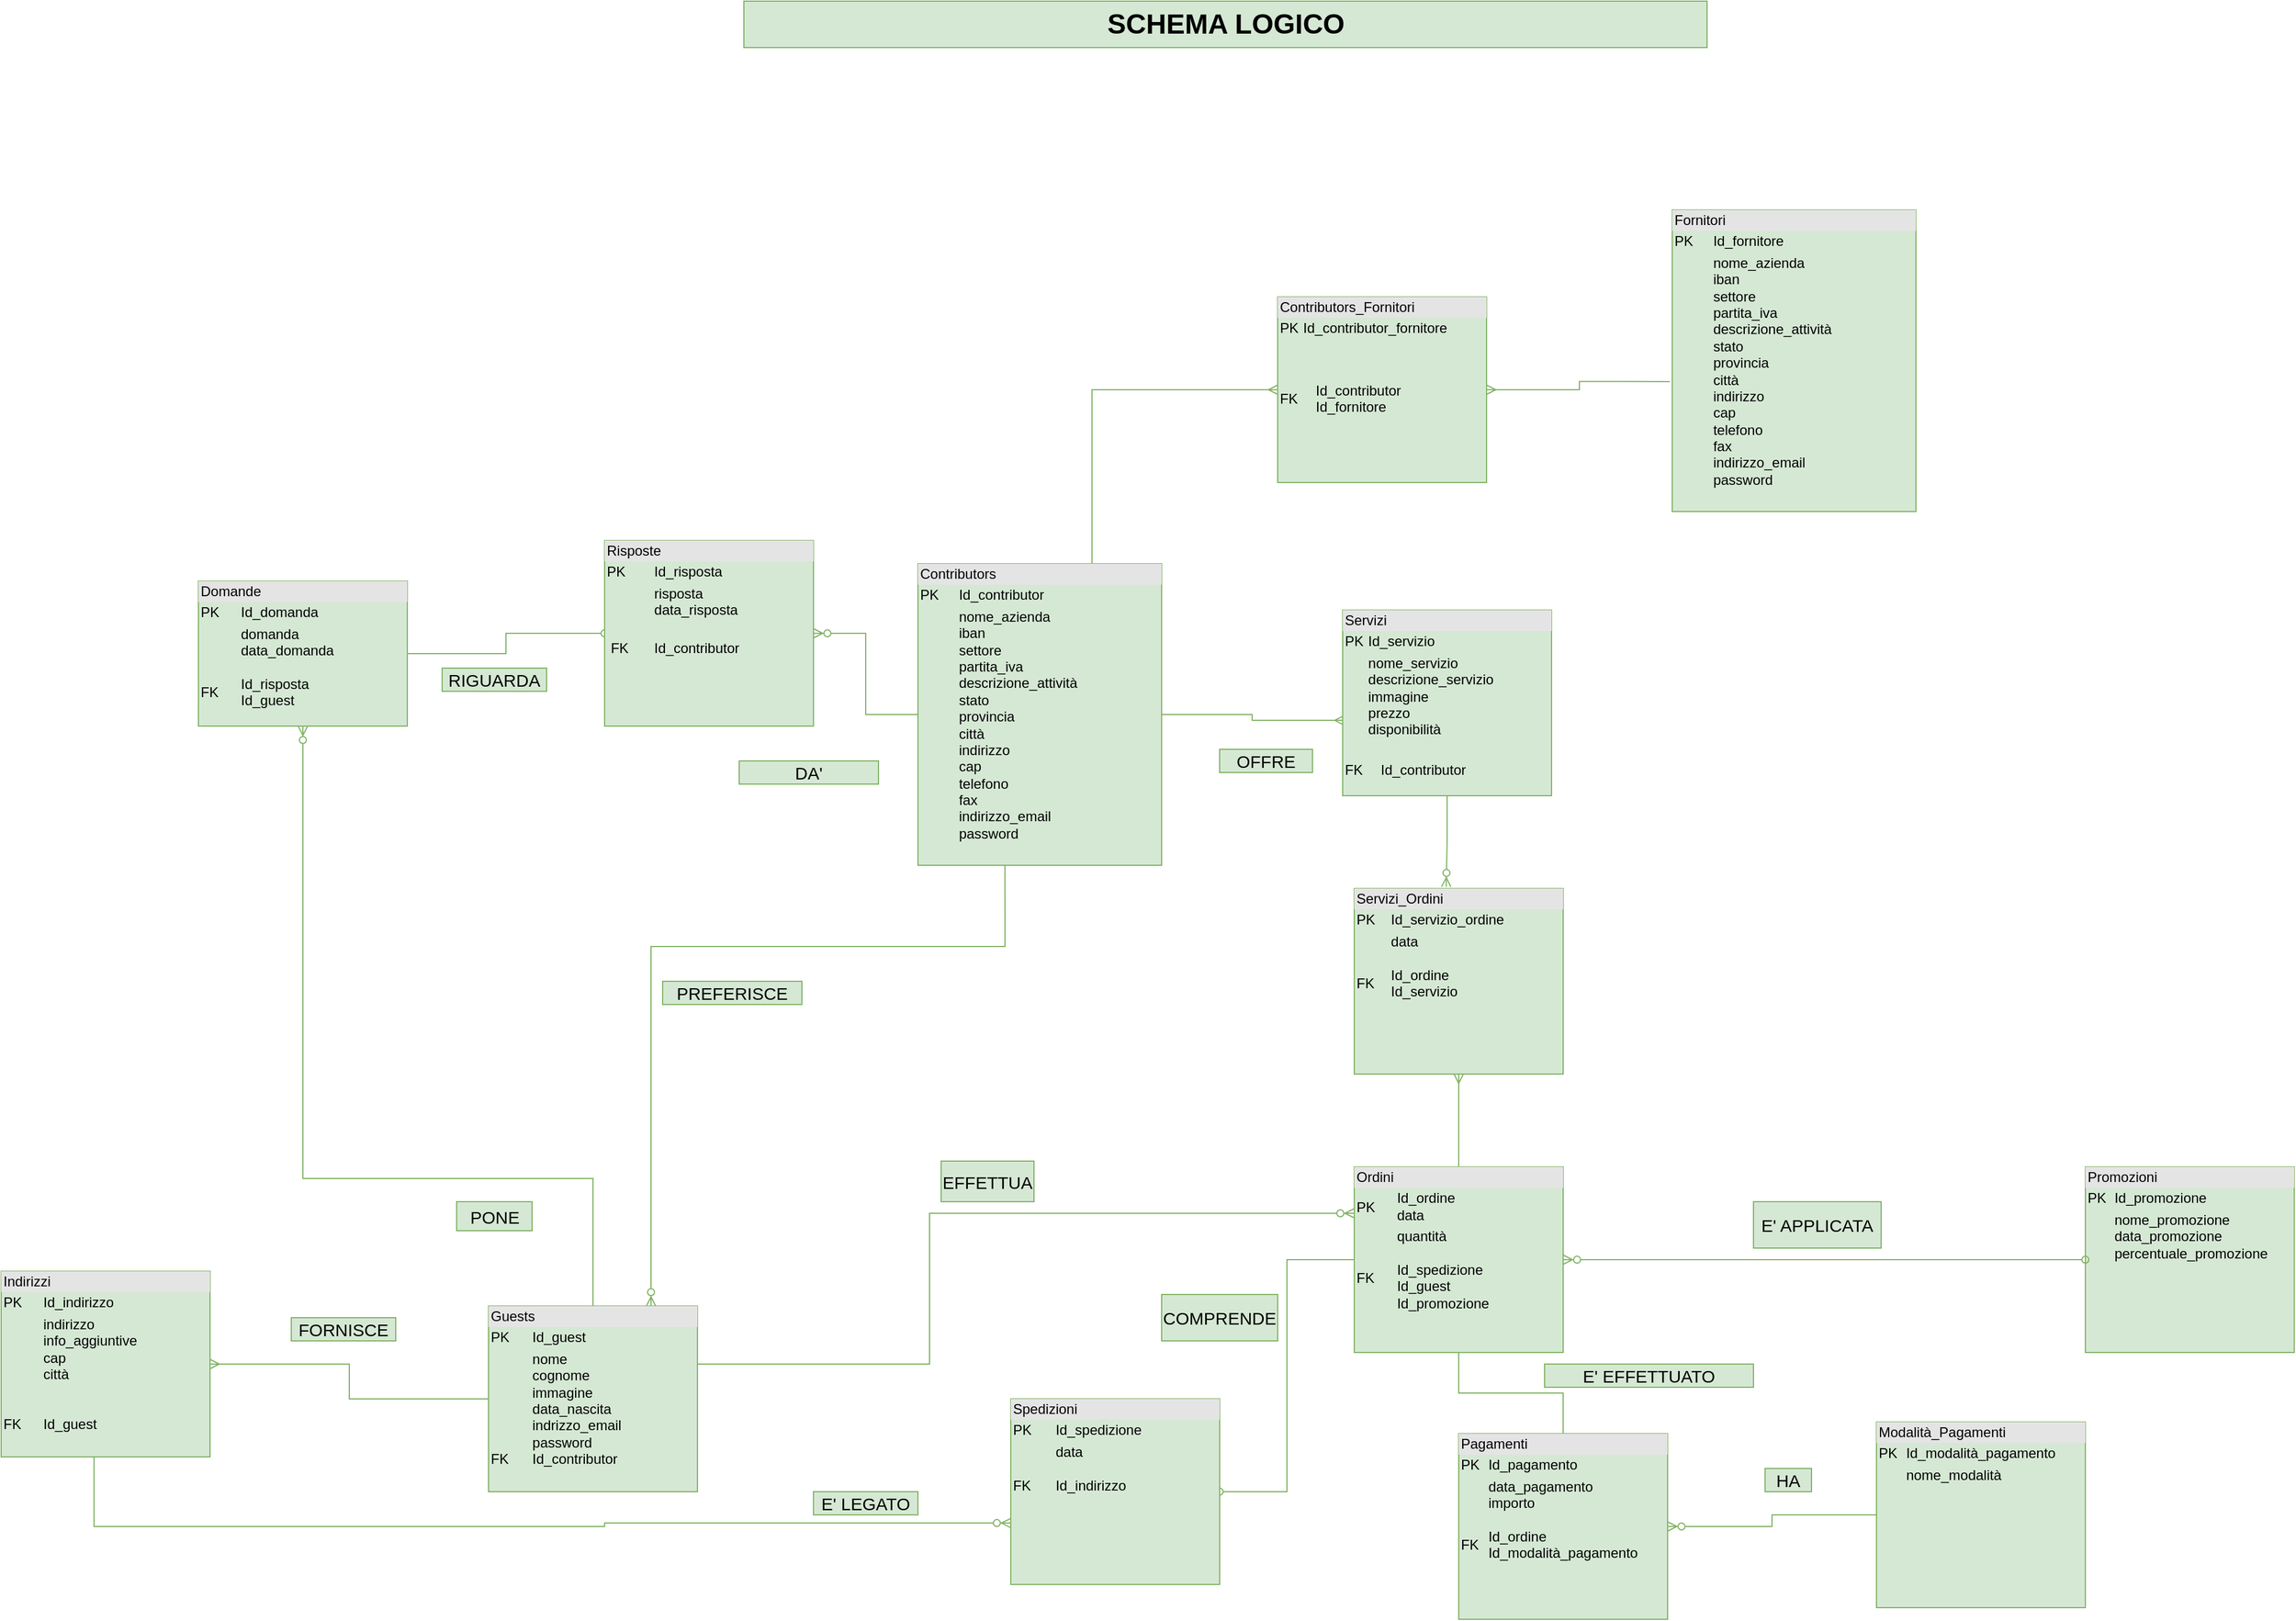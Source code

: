 <mxfile version="14.6.13" type="github">
  <diagram id="g6IiTkrhObTsg7WS-nIB" name="Page-1">
    <mxGraphModel dx="1113" dy="722" grid="1" gridSize="10" guides="1" tooltips="1" connect="1" arrows="1" fold="1" page="1" pageScale="1" pageWidth="4681" pageHeight="3300" math="0" shadow="0">
      <root>
        <mxCell id="0" />
        <mxCell id="1" parent="0" />
        <mxCell id="ecW4fC8Upqcy7Yiyt_hk-1" style="edgeStyle=orthogonalEdgeStyle;rounded=0;orthogonalLoop=1;jettySize=auto;html=1;entryX=0.006;entryY=0.594;entryDx=0;entryDy=0;entryPerimeter=0;endArrow=ERmany;endFill=0;startArrow=none;startFill=0;fillColor=#d5e8d4;strokeColor=#82b366;" parent="1" source="ecW4fC8Upqcy7Yiyt_hk-2" target="ecW4fC8Upqcy7Yiyt_hk-8" edge="1">
          <mxGeometry relative="1" as="geometry" />
        </mxCell>
        <mxCell id="ecW4fC8Upqcy7Yiyt_hk-57" style="edgeStyle=orthogonalEdgeStyle;rounded=0;orthogonalLoop=1;jettySize=auto;html=1;entryX=0;entryY=0.5;entryDx=0;entryDy=0;startArrow=none;startFill=0;endArrow=ERmany;endFill=0;fillColor=#d5e8d4;strokeColor=#82b366;" parent="1" source="ecW4fC8Upqcy7Yiyt_hk-2" target="ecW4fC8Upqcy7Yiyt_hk-56" edge="1">
          <mxGeometry relative="1" as="geometry">
            <Array as="points">
              <mxPoint x="2400" y="695" />
            </Array>
          </mxGeometry>
        </mxCell>
        <mxCell id="ecW4fC8Upqcy7Yiyt_hk-2" value="&lt;div style=&quot;box-sizing: border-box ; width: 100% ; background: #e4e4e4 ; padding: 2px&quot;&gt;Contributors&lt;/div&gt;&lt;table style=&quot;width: 100% ; font-size: 1em&quot; cellpadding=&quot;2&quot; cellspacing=&quot;0&quot;&gt;&lt;tbody&gt;&lt;tr&gt;&lt;td&gt;PK&lt;/td&gt;&lt;td&gt;Id_contributor&lt;br&gt;&lt;/td&gt;&lt;/tr&gt;&lt;tr&gt;&lt;td&gt;&lt;br&gt;&lt;br&gt;&lt;br&gt;&lt;br&gt;&lt;br&gt;&lt;br&gt;&lt;br&gt;&lt;br&gt;&lt;br&gt;&lt;br&gt;&lt;br&gt;&lt;/td&gt;&lt;td&gt;nome_azienda&lt;br&gt;iban&lt;br&gt;settore&lt;br&gt;partita_iva&lt;br&gt;descrizione_attività&lt;br&gt;stato&lt;br&gt;provincia&lt;br&gt;città&lt;br&gt;indirizzo&lt;br&gt;cap&lt;br&gt;telefono&lt;br&gt;fax&lt;br&gt;indirizzo_email&lt;br&gt;password&lt;br&gt;&lt;br&gt;&lt;br&gt;&lt;br&gt;&lt;br&gt;&lt;/td&gt;&lt;/tr&gt;&lt;tr&gt;&lt;td&gt;&amp;nbsp;&lt;/td&gt;&lt;td&gt;&lt;br&gt;&lt;/td&gt;&lt;/tr&gt;&lt;/tbody&gt;&lt;/table&gt;" style="verticalAlign=top;align=left;overflow=fill;html=1;fillColor=#d5e8d4;strokeColor=#82b366;" parent="1" vertex="1">
          <mxGeometry x="2250" y="845" width="210" height="260" as="geometry" />
        </mxCell>
        <mxCell id="ecW4fC8Upqcy7Yiyt_hk-3" style="edgeStyle=orthogonalEdgeStyle;rounded=0;orthogonalLoop=1;jettySize=auto;html=1;startArrow=none;startFill=0;endArrow=ERzeroToMany;endFill=1;fillColor=#d5e8d4;strokeColor=#82b366;" parent="1" source="ecW4fC8Upqcy7Yiyt_hk-6" target="ecW4fC8Upqcy7Yiyt_hk-7" edge="1">
          <mxGeometry relative="1" as="geometry">
            <Array as="points">
              <mxPoint x="1970" y="1375" />
              <mxPoint x="1720" y="1375" />
            </Array>
          </mxGeometry>
        </mxCell>
        <mxCell id="ecW4fC8Upqcy7Yiyt_hk-4" style="edgeStyle=orthogonalEdgeStyle;rounded=0;orthogonalLoop=1;jettySize=auto;html=1;entryX=1;entryY=0.5;entryDx=0;entryDy=0;startArrow=none;startFill=0;endArrow=ERmany;endFill=0;fillColor=#d5e8d4;strokeColor=#82b366;" parent="1" source="ecW4fC8Upqcy7Yiyt_hk-6" target="ecW4fC8Upqcy7Yiyt_hk-21" edge="1">
          <mxGeometry relative="1" as="geometry" />
        </mxCell>
        <mxCell id="ecW4fC8Upqcy7Yiyt_hk-5" style="edgeStyle=orthogonalEdgeStyle;rounded=0;orthogonalLoop=1;jettySize=auto;html=1;entryX=0;entryY=0.25;entryDx=0;entryDy=0;startArrow=none;startFill=0;fillColor=#d5e8d4;strokeColor=#82b366;endArrow=ERzeroToMany;endFill=1;exitX=1;exitY=0.5;exitDx=0;exitDy=0;" parent="1" source="ecW4fC8Upqcy7Yiyt_hk-6" target="ecW4fC8Upqcy7Yiyt_hk-16" edge="1">
          <mxGeometry relative="1" as="geometry">
            <Array as="points">
              <mxPoint x="2260" y="1535" />
              <mxPoint x="2260" y="1405" />
            </Array>
          </mxGeometry>
        </mxCell>
        <mxCell id="ecW4fC8Upqcy7Yiyt_hk-59" style="edgeStyle=orthogonalEdgeStyle;rounded=0;orthogonalLoop=1;jettySize=auto;html=1;entryX=0.357;entryY=0.999;entryDx=0;entryDy=0;entryPerimeter=0;startArrow=ERzeroToMany;startFill=1;endArrow=none;endFill=0;fillColor=#d5e8d4;strokeColor=#82b366;" parent="1" source="ecW4fC8Upqcy7Yiyt_hk-6" target="ecW4fC8Upqcy7Yiyt_hk-2" edge="1">
          <mxGeometry relative="1" as="geometry">
            <Array as="points">
              <mxPoint x="2020" y="1175" />
              <mxPoint x="2325" y="1175" />
            </Array>
          </mxGeometry>
        </mxCell>
        <mxCell id="ecW4fC8Upqcy7Yiyt_hk-6" value="&lt;div style=&quot;box-sizing: border-box ; width: 100% ; background: #e4e4e4 ; padding: 2px&quot;&gt;Guests&lt;/div&gt;&lt;table style=&quot;width: 100% ; font-size: 1em&quot; cellpadding=&quot;2&quot; cellspacing=&quot;0&quot;&gt;&lt;tbody&gt;&lt;tr&gt;&lt;td&gt;PK&lt;/td&gt;&lt;td&gt;Id_guest&lt;br&gt;&lt;/td&gt;&lt;/tr&gt;&lt;tr&gt;&lt;td&gt;&lt;br&gt;&lt;br&gt;&lt;br&gt;FK&lt;/td&gt;&lt;td&gt;nome&lt;br&gt;cognome&lt;br&gt;immagine&lt;br&gt;data_nascita&lt;br&gt;indrizzo_email&lt;br&gt;password&lt;br&gt;Id_contributor&lt;br&gt;&lt;br&gt;&lt;br&gt;&lt;br&gt;&lt;/td&gt;&lt;/tr&gt;&lt;tr&gt;&lt;td&gt;&amp;nbsp;&lt;/td&gt;&lt;td&gt;&lt;br&gt;&lt;/td&gt;&lt;/tr&gt;&lt;/tbody&gt;&lt;/table&gt;" style="verticalAlign=top;align=left;overflow=fill;html=1;fillColor=#d5e8d4;strokeColor=#82b366;" parent="1" vertex="1">
          <mxGeometry x="1880" y="1485" width="180" height="160" as="geometry" />
        </mxCell>
        <mxCell id="ecW4fC8Upqcy7Yiyt_hk-7" value="&lt;div style=&quot;box-sizing: border-box ; width: 100% ; background: #e4e4e4 ; padding: 2px&quot;&gt;Domande&lt;/div&gt;&lt;table style=&quot;width: 100% ; font-size: 1em&quot; cellpadding=&quot;2&quot; cellspacing=&quot;0&quot;&gt;&lt;tbody&gt;&lt;tr&gt;&lt;td&gt;PK&lt;/td&gt;&lt;td&gt;Id_domanda&lt;br&gt;&lt;/td&gt;&lt;/tr&gt;&lt;tr&gt;&lt;td&gt;&lt;br&gt;&lt;br&gt;&lt;br&gt;FK&lt;/td&gt;&lt;td&gt;domanda&lt;br&gt;data_domanda&lt;br&gt;&lt;br&gt;Id_risposta&lt;br&gt;Id_guest&lt;/td&gt;&lt;/tr&gt;&lt;tr&gt;&lt;td&gt;&amp;nbsp;&lt;/td&gt;&lt;td&gt;&lt;br&gt;&lt;/td&gt;&lt;/tr&gt;&lt;/tbody&gt;&lt;/table&gt;" style="verticalAlign=top;align=left;overflow=fill;html=1;fillColor=#d5e8d4;strokeColor=#82b366;" parent="1" vertex="1">
          <mxGeometry x="1630" y="860" width="180" height="125" as="geometry" />
        </mxCell>
        <mxCell id="ecW4fC8Upqcy7Yiyt_hk-39" style="edgeStyle=orthogonalEdgeStyle;rounded=0;orthogonalLoop=1;jettySize=auto;html=1;entryX=0.44;entryY=-0.009;entryDx=0;entryDy=0;entryPerimeter=0;endArrow=ERzeroToMany;endFill=1;fillColor=#d5e8d4;strokeColor=#82b366;" parent="1" source="ecW4fC8Upqcy7Yiyt_hk-8" target="ecW4fC8Upqcy7Yiyt_hk-37" edge="1">
          <mxGeometry relative="1" as="geometry" />
        </mxCell>
        <mxCell id="ecW4fC8Upqcy7Yiyt_hk-8" value="&lt;div style=&quot;box-sizing: border-box ; width: 100% ; background: #e4e4e4 ; padding: 2px&quot;&gt;Servizi&lt;/div&gt;&lt;table style=&quot;width: 100% ; font-size: 1em&quot; cellpadding=&quot;2&quot; cellspacing=&quot;0&quot;&gt;&lt;tbody&gt;&lt;tr&gt;&lt;td&gt;PK&lt;/td&gt;&lt;td&gt;Id_servizio&lt;br&gt;&lt;/td&gt;&lt;/tr&gt;&lt;tr&gt;&lt;td&gt;&lt;br&gt;&lt;/td&gt;&lt;td&gt;nome_servizio&lt;br&gt;descrizione_servizio&lt;br&gt;immagine&lt;br&gt;prezzo&lt;br&gt;disponibilità&lt;br&gt;&lt;br&gt;&lt;/td&gt;&lt;/tr&gt;&lt;tr&gt;&lt;td&gt;FK&lt;br&gt;&lt;br&gt;&lt;/td&gt;&lt;td&gt;&lt;table cellpadding=&quot;2&quot; cellspacing=&quot;0&quot; style=&quot;font-size: 1em ; width: 180px&quot;&gt;&lt;tbody&gt;&lt;tr&gt;&lt;td&gt;&lt;/td&gt;&lt;td&gt;Id_contributor&lt;/td&gt;&lt;/tr&gt;&lt;/tbody&gt;&lt;/table&gt;&lt;br&gt;&lt;/td&gt;&lt;/tr&gt;&lt;/tbody&gt;&lt;/table&gt;" style="verticalAlign=top;align=left;overflow=fill;html=1;fillColor=#d5e8d4;strokeColor=#82b366;" parent="1" vertex="1">
          <mxGeometry x="2616" y="885" width="180" height="160" as="geometry" />
        </mxCell>
        <mxCell id="ecW4fC8Upqcy7Yiyt_hk-9" value="&lt;div style=&quot;box-sizing: border-box ; width: 100% ; background: #e4e4e4 ; padding: 2px&quot;&gt;Promozioni&lt;/div&gt;&lt;table style=&quot;width: 100% ; font-size: 1em&quot; cellpadding=&quot;2&quot; cellspacing=&quot;0&quot;&gt;&lt;tbody&gt;&lt;tr&gt;&lt;td&gt;PK&lt;/td&gt;&lt;td&gt;Id_promozione&lt;br&gt;&lt;/td&gt;&lt;/tr&gt;&lt;tr&gt;&lt;td&gt;&lt;br&gt;&lt;br&gt;&lt;br&gt;&lt;br&gt;&lt;/td&gt;&lt;td&gt;nome_promozione&lt;br&gt;data_promozione&lt;br&gt;percentuale_promozione&lt;br&gt;&lt;br&gt;&lt;br&gt;&lt;/td&gt;&lt;/tr&gt;&lt;tr&gt;&lt;td&gt;&amp;nbsp;&lt;/td&gt;&lt;td&gt;&lt;br&gt;&lt;/td&gt;&lt;/tr&gt;&lt;/tbody&gt;&lt;/table&gt;" style="verticalAlign=top;align=left;overflow=fill;html=1;fillColor=#d5e8d4;strokeColor=#82b366;" parent="1" vertex="1">
          <mxGeometry x="3256" y="1365" width="180" height="160" as="geometry" />
        </mxCell>
        <mxCell id="ecW4fC8Upqcy7Yiyt_hk-10" style="edgeStyle=orthogonalEdgeStyle;rounded=0;orthogonalLoop=1;jettySize=auto;html=1;entryX=1;entryY=0.5;entryDx=0;entryDy=0;startArrow=oval;startFill=0;endArrow=none;endFill=0;fillColor=#d5e8d4;strokeColor=#82b366;" parent="1" source="ecW4fC8Upqcy7Yiyt_hk-12" target="ecW4fC8Upqcy7Yiyt_hk-7" edge="1">
          <mxGeometry relative="1" as="geometry" />
        </mxCell>
        <mxCell id="ecW4fC8Upqcy7Yiyt_hk-11" style="edgeStyle=orthogonalEdgeStyle;rounded=0;orthogonalLoop=1;jettySize=auto;html=1;entryX=0;entryY=0.5;entryDx=0;entryDy=0;startArrow=ERzeroToMany;startFill=1;endArrow=none;endFill=0;fillColor=#d5e8d4;strokeColor=#82b366;" parent="1" source="ecW4fC8Upqcy7Yiyt_hk-12" target="ecW4fC8Upqcy7Yiyt_hk-2" edge="1">
          <mxGeometry relative="1" as="geometry" />
        </mxCell>
        <mxCell id="ecW4fC8Upqcy7Yiyt_hk-12" value="&lt;div style=&quot;box-sizing: border-box ; width: 100% ; background: #e4e4e4 ; padding: 2px&quot;&gt;Risposte&lt;/div&gt;&lt;table style=&quot;width: 100% ; font-size: 1em&quot; cellpadding=&quot;2&quot; cellspacing=&quot;0&quot;&gt;&lt;tbody&gt;&lt;tr&gt;&lt;td&gt;PK&lt;/td&gt;&lt;td&gt;Id_risposta&lt;br&gt;&lt;/td&gt;&lt;/tr&gt;&lt;tr&gt;&lt;td&gt;&lt;br&gt;&lt;br&gt;&lt;/td&gt;&lt;td&gt;risposta&lt;br&gt;data_risposta&lt;br&gt;&lt;br&gt;&lt;/td&gt;&lt;/tr&gt;&lt;tr&gt;&lt;td&gt;&amp;nbsp;FK&lt;/td&gt;&lt;td&gt;Id_contributor&lt;/td&gt;&lt;/tr&gt;&lt;/tbody&gt;&lt;/table&gt;" style="verticalAlign=top;align=left;overflow=fill;html=1;fillColor=#d5e8d4;strokeColor=#82b366;" parent="1" vertex="1">
          <mxGeometry x="1980" y="825" width="180" height="160" as="geometry" />
        </mxCell>
        <mxCell id="ecW4fC8Upqcy7Yiyt_hk-13" style="edgeStyle=orthogonalEdgeStyle;rounded=0;orthogonalLoop=1;jettySize=auto;html=1;entryX=0;entryY=0.5;entryDx=0;entryDy=0;startArrow=ERzeroToMany;startFill=1;endArrow=oval;endFill=0;fillColor=#d5e8d4;strokeColor=#82b366;" parent="1" source="ecW4fC8Upqcy7Yiyt_hk-16" target="ecW4fC8Upqcy7Yiyt_hk-9" edge="1">
          <mxGeometry relative="1" as="geometry" />
        </mxCell>
        <mxCell id="ecW4fC8Upqcy7Yiyt_hk-14" style="edgeStyle=orthogonalEdgeStyle;rounded=0;orthogonalLoop=1;jettySize=auto;html=1;entryX=0.5;entryY=0;entryDx=0;entryDy=0;startArrow=none;startFill=0;endArrow=none;endFill=0;fillColor=#d5e8d4;strokeColor=#82b366;" parent="1" source="ecW4fC8Upqcy7Yiyt_hk-16" target="ecW4fC8Upqcy7Yiyt_hk-18" edge="1">
          <mxGeometry relative="1" as="geometry" />
        </mxCell>
        <mxCell id="ecW4fC8Upqcy7Yiyt_hk-38" style="edgeStyle=orthogonalEdgeStyle;rounded=0;orthogonalLoop=1;jettySize=auto;html=1;entryX=0.5;entryY=1;entryDx=0;entryDy=0;endArrow=ERmany;endFill=0;fillColor=#d5e8d4;strokeColor=#82b366;" parent="1" source="ecW4fC8Upqcy7Yiyt_hk-16" target="ecW4fC8Upqcy7Yiyt_hk-37" edge="1">
          <mxGeometry relative="1" as="geometry" />
        </mxCell>
        <mxCell id="ecW4fC8Upqcy7Yiyt_hk-16" value="&lt;div style=&quot;box-sizing: border-box ; width: 100% ; background: #e4e4e4 ; padding: 2px&quot;&gt;Ordini&lt;/div&gt;&lt;table style=&quot;width: 100% ; font-size: 1em&quot; cellpadding=&quot;2&quot; cellspacing=&quot;0&quot;&gt;&lt;tbody&gt;&lt;tr&gt;&lt;td&gt;PK&lt;/td&gt;&lt;td&gt;Id_ordine&lt;br&gt;data&lt;/td&gt;&lt;/tr&gt;&lt;tr&gt;&lt;td&gt;&lt;br&gt;FK&lt;/td&gt;&lt;td&gt;quantità&lt;br&gt;&lt;br&gt;Id_spedizione&lt;br&gt;Id_guest&lt;br&gt;Id_promozione&lt;/td&gt;&lt;/tr&gt;&lt;tr&gt;&lt;td&gt;&amp;nbsp;&lt;/td&gt;&lt;td&gt;&lt;br&gt;&lt;/td&gt;&lt;/tr&gt;&lt;/tbody&gt;&lt;/table&gt;" style="verticalAlign=top;align=left;overflow=fill;html=1;fillColor=#d5e8d4;strokeColor=#82b366;" parent="1" vertex="1">
          <mxGeometry x="2626" y="1365" width="180" height="160" as="geometry" />
        </mxCell>
        <mxCell id="ecW4fC8Upqcy7Yiyt_hk-17" style="edgeStyle=orthogonalEdgeStyle;rounded=0;orthogonalLoop=1;jettySize=auto;html=1;entryX=0;entryY=0.5;entryDx=0;entryDy=0;startArrow=ERzeroToMany;startFill=1;endArrow=none;endFill=0;fillColor=#d5e8d4;strokeColor=#82b366;" parent="1" source="ecW4fC8Upqcy7Yiyt_hk-18" target="ecW4fC8Upqcy7Yiyt_hk-19" edge="1">
          <mxGeometry relative="1" as="geometry" />
        </mxCell>
        <mxCell id="ecW4fC8Upqcy7Yiyt_hk-18" value="&lt;div style=&quot;box-sizing: border-box ; width: 100% ; background: #e4e4e4 ; padding: 2px&quot;&gt;Pagamenti&lt;/div&gt;&lt;table style=&quot;width: 100% ; font-size: 1em&quot; cellpadding=&quot;2&quot; cellspacing=&quot;0&quot;&gt;&lt;tbody&gt;&lt;tr&gt;&lt;td&gt;PK&lt;/td&gt;&lt;td&gt;Id_pagamento&lt;br&gt;&lt;/td&gt;&lt;/tr&gt;&lt;tr&gt;&lt;td&gt;&lt;br&gt;&lt;br&gt;FK&lt;/td&gt;&lt;td&gt;data_pagamento&lt;br&gt;importo&lt;br&gt;&lt;br&gt;Id_ordine&lt;br&gt;Id_modalità_pagamento&lt;br&gt;&lt;br&gt;&lt;/td&gt;&lt;/tr&gt;&lt;tr&gt;&lt;td&gt;&amp;nbsp;&lt;/td&gt;&lt;td&gt;&lt;br&gt;&lt;/td&gt;&lt;/tr&gt;&lt;/tbody&gt;&lt;/table&gt;" style="verticalAlign=top;align=left;overflow=fill;html=1;fillColor=#d5e8d4;strokeColor=#82b366;" parent="1" vertex="1">
          <mxGeometry x="2716" y="1595" width="180" height="160" as="geometry" />
        </mxCell>
        <mxCell id="ecW4fC8Upqcy7Yiyt_hk-19" value="&lt;div style=&quot;box-sizing: border-box ; width: 100% ; background: #e4e4e4 ; padding: 2px&quot;&gt;Modalità_Pagamenti&lt;/div&gt;&lt;table style=&quot;width: 100% ; font-size: 1em&quot; cellpadding=&quot;2&quot; cellspacing=&quot;0&quot;&gt;&lt;tbody&gt;&lt;tr&gt;&lt;td&gt;PK&lt;/td&gt;&lt;td&gt;Id_modalità_pagamento&lt;br&gt;&lt;/td&gt;&lt;/tr&gt;&lt;tr&gt;&lt;td&gt;&lt;br&gt;&lt;/td&gt;&lt;td&gt;nome_modalità&lt;br&gt;&lt;br&gt;&lt;br&gt;&lt;/td&gt;&lt;/tr&gt;&lt;tr&gt;&lt;td&gt;&amp;nbsp;&lt;/td&gt;&lt;td&gt;&lt;br&gt;&lt;/td&gt;&lt;/tr&gt;&lt;/tbody&gt;&lt;/table&gt;" style="verticalAlign=top;align=left;overflow=fill;html=1;fillColor=#d5e8d4;strokeColor=#82b366;" parent="1" vertex="1">
          <mxGeometry x="3076" y="1585" width="180" height="160" as="geometry" />
        </mxCell>
        <mxCell id="ecW4fC8Upqcy7Yiyt_hk-20" style="edgeStyle=orthogonalEdgeStyle;rounded=0;orthogonalLoop=1;jettySize=auto;html=1;entryX=0;entryY=0.669;entryDx=0;entryDy=0;entryPerimeter=0;startArrow=none;startFill=0;endArrow=ERzeroToMany;endFill=1;fillColor=#d5e8d4;strokeColor=#82b366;" parent="1" source="ecW4fC8Upqcy7Yiyt_hk-21" target="ecW4fC8Upqcy7Yiyt_hk-23" edge="1">
          <mxGeometry relative="1" as="geometry">
            <Array as="points">
              <mxPoint x="1540" y="1675" />
              <mxPoint x="1980" y="1675" />
              <mxPoint x="1980" y="1672" />
            </Array>
          </mxGeometry>
        </mxCell>
        <mxCell id="ecW4fC8Upqcy7Yiyt_hk-21" value="&lt;div style=&quot;box-sizing: border-box ; width: 100% ; background: #e4e4e4 ; padding: 2px&quot;&gt;Indirizzi&lt;/div&gt;&lt;table style=&quot;width: 100% ; font-size: 1em&quot; cellpadding=&quot;2&quot; cellspacing=&quot;0&quot;&gt;&lt;tbody&gt;&lt;tr&gt;&lt;td&gt;PK&lt;/td&gt;&lt;td&gt;Id_indirizzo&lt;br&gt;&lt;/td&gt;&lt;/tr&gt;&lt;tr&gt;&lt;td&gt;&lt;br&gt;&lt;br&gt;&lt;br&gt;&lt;br&gt;FK&lt;br&gt;&lt;br&gt;&lt;br&gt;&lt;/td&gt;&lt;td&gt;indirizzo&lt;br&gt;info_aggiuntive&lt;br&gt;cap&lt;br&gt;città&lt;br&gt;&lt;br&gt;&lt;br&gt;Id_guest&lt;br&gt;&lt;br&gt;&lt;br&gt;&lt;br&gt;&lt;br&gt;&lt;/td&gt;&lt;/tr&gt;&lt;tr&gt;&lt;td&gt;&amp;nbsp;&lt;/td&gt;&lt;td&gt;&lt;br&gt;&lt;/td&gt;&lt;/tr&gt;&lt;/tbody&gt;&lt;/table&gt;" style="verticalAlign=top;align=left;overflow=fill;html=1;fillColor=#d5e8d4;strokeColor=#82b366;" parent="1" vertex="1">
          <mxGeometry x="1460" y="1455" width="180" height="160" as="geometry" />
        </mxCell>
        <mxCell id="ecW4fC8Upqcy7Yiyt_hk-22" style="edgeStyle=orthogonalEdgeStyle;rounded=0;orthogonalLoop=1;jettySize=auto;html=1;entryX=0;entryY=0.5;entryDx=0;entryDy=0;startArrow=oval;startFill=0;endArrow=none;endFill=0;fillColor=#d5e8d4;strokeColor=#82b366;" parent="1" source="ecW4fC8Upqcy7Yiyt_hk-23" target="ecW4fC8Upqcy7Yiyt_hk-16" edge="1">
          <mxGeometry relative="1" as="geometry" />
        </mxCell>
        <mxCell id="ecW4fC8Upqcy7Yiyt_hk-23" value="&lt;div style=&quot;box-sizing: border-box ; width: 100% ; background: #e4e4e4 ; padding: 2px&quot;&gt;Spedizioni&lt;/div&gt;&lt;table style=&quot;width: 100% ; font-size: 1em&quot; cellpadding=&quot;2&quot; cellspacing=&quot;0&quot;&gt;&lt;tbody&gt;&lt;tr&gt;&lt;td&gt;PK&lt;/td&gt;&lt;td&gt;Id_spedizione&lt;br&gt;&lt;/td&gt;&lt;/tr&gt;&lt;tr&gt;&lt;td&gt;&lt;br&gt;FK&lt;/td&gt;&lt;td&gt;data&lt;br&gt;&lt;br&gt;Id_indirizzo&lt;br&gt;&lt;br&gt;&lt;/td&gt;&lt;/tr&gt;&lt;tr&gt;&lt;td&gt;&amp;nbsp;&lt;/td&gt;&lt;td&gt;&lt;br&gt;&lt;/td&gt;&lt;/tr&gt;&lt;/tbody&gt;&lt;/table&gt;" style="verticalAlign=top;align=left;overflow=fill;html=1;fillColor=#d5e8d4;strokeColor=#82b366;" parent="1" vertex="1">
          <mxGeometry x="2330" y="1565" width="180" height="160" as="geometry" />
        </mxCell>
        <mxCell id="ecW4fC8Upqcy7Yiyt_hk-36" value="SCHEMA LOGICO" style="text;html=1;fontSize=24;fontStyle=1;verticalAlign=middle;align=center;rounded=0;sketch=0;fillColor=#d5e8d4;strokeColor=#82b366;" parent="1" vertex="1">
          <mxGeometry x="2100" y="360" width="830" height="40" as="geometry" />
        </mxCell>
        <mxCell id="ecW4fC8Upqcy7Yiyt_hk-37" value="&lt;div style=&quot;box-sizing: border-box ; width: 100% ; background: #e4e4e4 ; padding: 2px&quot;&gt;Servizi_Ordini&lt;/div&gt;&lt;table style=&quot;width: 100% ; font-size: 1em&quot; cellpadding=&quot;2&quot; cellspacing=&quot;0&quot;&gt;&lt;tbody&gt;&lt;tr&gt;&lt;td&gt;PK&lt;/td&gt;&lt;td&gt;Id_servizio_ordine&lt;br&gt;&lt;/td&gt;&lt;/tr&gt;&lt;tr&gt;&lt;td&gt;&lt;br&gt;FK&lt;/td&gt;&lt;td&gt;data&lt;br&gt;&lt;br&gt;Id_ordine&lt;br&gt;Id_servizio&lt;br&gt;&lt;br&gt;&lt;/td&gt;&lt;/tr&gt;&lt;tr&gt;&lt;td&gt;&amp;nbsp;&lt;/td&gt;&lt;td&gt;&lt;br&gt;&lt;/td&gt;&lt;/tr&gt;&lt;/tbody&gt;&lt;/table&gt;" style="verticalAlign=top;align=left;overflow=fill;html=1;fillColor=#d5e8d4;strokeColor=#82b366;" parent="1" vertex="1">
          <mxGeometry x="2626" y="1125" width="180" height="160" as="geometry" />
        </mxCell>
        <mxCell id="ecW4fC8Upqcy7Yiyt_hk-41" value="&lt;span style=&quot;font-size: 15px&quot;&gt;RIGUARDA&lt;/span&gt;" style="text;html=1;align=center;verticalAlign=middle;whiteSpace=wrap;rounded=0;fillColor=#d5e8d4;strokeColor=#82b366;" parent="1" vertex="1">
          <mxGeometry x="1840" y="935" width="90" height="20" as="geometry" />
        </mxCell>
        <mxCell id="ecW4fC8Upqcy7Yiyt_hk-42" value="&lt;span style=&quot;font-size: 15px&quot;&gt;PONE&lt;/span&gt;" style="text;html=1;align=center;verticalAlign=middle;whiteSpace=wrap;rounded=0;fillColor=#d5e8d4;strokeColor=#82b366;" parent="1" vertex="1">
          <mxGeometry x="1852.5" y="1395" width="65" height="25" as="geometry" />
        </mxCell>
        <mxCell id="ecW4fC8Upqcy7Yiyt_hk-43" value="&lt;span style=&quot;font-size: 15px&quot;&gt;FORNISCE&lt;/span&gt;" style="text;html=1;align=center;verticalAlign=middle;whiteSpace=wrap;rounded=0;fillColor=#d5e8d4;strokeColor=#82b366;" parent="1" vertex="1">
          <mxGeometry x="1710" y="1495" width="90" height="20" as="geometry" />
        </mxCell>
        <mxCell id="ecW4fC8Upqcy7Yiyt_hk-44" value="&lt;span style=&quot;font-size: 15px&quot;&gt;E&#39; LEGATO&lt;/span&gt;" style="text;html=1;align=center;verticalAlign=middle;whiteSpace=wrap;rounded=0;fillColor=#d5e8d4;strokeColor=#82b366;" parent="1" vertex="1">
          <mxGeometry x="2160" y="1645" width="90" height="20" as="geometry" />
        </mxCell>
        <mxCell id="ecW4fC8Upqcy7Yiyt_hk-45" value="&lt;span style=&quot;font-size: 15px&quot;&gt;EFFETTUA&lt;/span&gt;" style="text;html=1;align=center;verticalAlign=middle;whiteSpace=wrap;rounded=0;fillColor=#d5e8d4;strokeColor=#82b366;" parent="1" vertex="1">
          <mxGeometry x="2270" y="1360" width="80" height="35" as="geometry" />
        </mxCell>
        <mxCell id="ecW4fC8Upqcy7Yiyt_hk-47" value="&lt;span style=&quot;font-size: 15px&quot;&gt;OFFRE&lt;/span&gt;" style="text;html=1;align=center;verticalAlign=middle;whiteSpace=wrap;rounded=0;fillColor=#d5e8d4;strokeColor=#82b366;" parent="1" vertex="1">
          <mxGeometry x="2510" y="1005" width="80" height="20" as="geometry" />
        </mxCell>
        <mxCell id="ecW4fC8Upqcy7Yiyt_hk-48" value="&lt;span style=&quot;font-size: 15px&quot;&gt;COMPRENDE&lt;br&gt;&lt;/span&gt;" style="text;html=1;align=center;verticalAlign=middle;whiteSpace=wrap;rounded=0;fillColor=#d5e8d4;strokeColor=#82b366;" parent="1" vertex="1">
          <mxGeometry x="2460" y="1475" width="100" height="40" as="geometry" />
        </mxCell>
        <mxCell id="ecW4fC8Upqcy7Yiyt_hk-49" value="&lt;span style=&quot;font-size: 15px&quot;&gt;E&#39; EFFETTUATO&lt;/span&gt;" style="text;html=1;align=center;verticalAlign=middle;whiteSpace=wrap;rounded=0;fillColor=#d5e8d4;strokeColor=#82b366;" parent="1" vertex="1">
          <mxGeometry x="2790" y="1535" width="180" height="20" as="geometry" />
        </mxCell>
        <mxCell id="ecW4fC8Upqcy7Yiyt_hk-50" value="&lt;span style=&quot;font-size: 15px&quot;&gt;E&#39; APPLICATA&lt;br&gt;&lt;/span&gt;" style="text;html=1;align=center;verticalAlign=middle;whiteSpace=wrap;rounded=0;fillColor=#d5e8d4;strokeColor=#82b366;" parent="1" vertex="1">
          <mxGeometry x="2970" y="1395" width="110" height="40" as="geometry" />
        </mxCell>
        <mxCell id="ecW4fC8Upqcy7Yiyt_hk-51" value="&lt;font style=&quot;font-size: 15px&quot;&gt;HA&lt;/font&gt;" style="text;html=1;align=center;verticalAlign=middle;whiteSpace=wrap;rounded=0;fillColor=#d5e8d4;strokeColor=#82b366;" parent="1" vertex="1">
          <mxGeometry x="2980" y="1625" width="40" height="20" as="geometry" />
        </mxCell>
        <mxCell id="ecW4fC8Upqcy7Yiyt_hk-52" value="&lt;span style=&quot;font-size: 15px&quot;&gt;DA&#39;&lt;/span&gt;" style="text;html=1;align=center;verticalAlign=middle;whiteSpace=wrap;rounded=0;fillColor=#d5e8d4;strokeColor=#82b366;" parent="1" vertex="1">
          <mxGeometry x="2096" y="1015" width="120" height="20" as="geometry" />
        </mxCell>
        <mxCell id="ecW4fC8Upqcy7Yiyt_hk-54" value="&lt;div style=&quot;box-sizing: border-box ; width: 100% ; background: #e4e4e4 ; padding: 2px&quot;&gt;Fornitori&lt;/div&gt;&lt;table style=&quot;width: 100% ; font-size: 1em&quot; cellpadding=&quot;2&quot; cellspacing=&quot;0&quot;&gt;&lt;tbody&gt;&lt;tr&gt;&lt;td&gt;PK&lt;/td&gt;&lt;td&gt;Id_fornitore&lt;br&gt;&lt;/td&gt;&lt;/tr&gt;&lt;tr&gt;&lt;td&gt;&lt;br&gt;&lt;br&gt;&lt;br&gt;&lt;br&gt;&lt;br&gt;&lt;br&gt;&lt;br&gt;&lt;br&gt;&lt;br&gt;&lt;br&gt;&lt;br&gt;&lt;/td&gt;&lt;td&gt;nome_azienda&lt;br&gt;iban&lt;br&gt;settore&lt;br&gt;partita_iva&lt;br&gt;descrizione_attività&lt;br&gt;stato&lt;br&gt;provincia&lt;br&gt;città&lt;br&gt;indirizzo&lt;br&gt;cap&lt;br&gt;telefono&lt;br&gt;fax&lt;br&gt;indirizzo_email&lt;br&gt;password&lt;br&gt;&lt;br&gt;&lt;br&gt;&lt;br&gt;&lt;br&gt;&lt;/td&gt;&lt;/tr&gt;&lt;tr&gt;&lt;td&gt;&amp;nbsp;&lt;/td&gt;&lt;td&gt;&lt;br&gt;&lt;/td&gt;&lt;/tr&gt;&lt;/tbody&gt;&lt;/table&gt;" style="verticalAlign=top;align=left;overflow=fill;html=1;fillColor=#d5e8d4;strokeColor=#82b366;" parent="1" vertex="1">
          <mxGeometry x="2900" y="540" width="210" height="260" as="geometry" />
        </mxCell>
        <mxCell id="ecW4fC8Upqcy7Yiyt_hk-58" style="edgeStyle=orthogonalEdgeStyle;rounded=0;orthogonalLoop=1;jettySize=auto;html=1;entryX=-0.01;entryY=0.569;entryDx=0;entryDy=0;entryPerimeter=0;startArrow=ERmany;startFill=0;endArrow=none;endFill=0;fillColor=#d5e8d4;strokeColor=#82b366;" parent="1" source="ecW4fC8Upqcy7Yiyt_hk-56" target="ecW4fC8Upqcy7Yiyt_hk-54" edge="1">
          <mxGeometry relative="1" as="geometry" />
        </mxCell>
        <mxCell id="ecW4fC8Upqcy7Yiyt_hk-56" value="&lt;div style=&quot;box-sizing: border-box ; width: 100% ; background: #e4e4e4 ; padding: 2px&quot;&gt;Contributors_Fornitori&lt;/div&gt;&lt;table style=&quot;width: 100% ; font-size: 1em&quot; cellpadding=&quot;2&quot; cellspacing=&quot;0&quot;&gt;&lt;tbody&gt;&lt;tr&gt;&lt;td&gt;PK&lt;/td&gt;&lt;td&gt;Id_contributor_fornitore&lt;/td&gt;&lt;/tr&gt;&lt;tr&gt;&lt;td&gt;&lt;/td&gt;&lt;td&gt;&lt;br&gt;&lt;br&gt;&lt;/td&gt;&lt;/tr&gt;&lt;tr&gt;&lt;td&gt;FK&lt;br&gt;&lt;br&gt;&lt;/td&gt;&lt;td&gt;&lt;table cellpadding=&quot;2&quot; cellspacing=&quot;0&quot; style=&quot;font-size: 1em ; width: 180px&quot;&gt;&lt;tbody&gt;&lt;tr&gt;&lt;td&gt;&lt;/td&gt;&lt;td&gt;Id_contributor&lt;br&gt;Id_fornitore&lt;/td&gt;&lt;/tr&gt;&lt;/tbody&gt;&lt;/table&gt;&lt;br&gt;&lt;/td&gt;&lt;/tr&gt;&lt;/tbody&gt;&lt;/table&gt;" style="verticalAlign=top;align=left;overflow=fill;html=1;fillColor=#d5e8d4;strokeColor=#82b366;" parent="1" vertex="1">
          <mxGeometry x="2560" y="615" width="180" height="160" as="geometry" />
        </mxCell>
        <mxCell id="ecW4fC8Upqcy7Yiyt_hk-60" value="&lt;span style=&quot;font-size: 15px&quot;&gt;PREFERISCE&lt;/span&gt;" style="text;html=1;align=center;verticalAlign=middle;whiteSpace=wrap;rounded=0;fillColor=#d5e8d4;strokeColor=#82b366;" parent="1" vertex="1">
          <mxGeometry x="2030" y="1205" width="120" height="20" as="geometry" />
        </mxCell>
      </root>
    </mxGraphModel>
  </diagram>
</mxfile>
